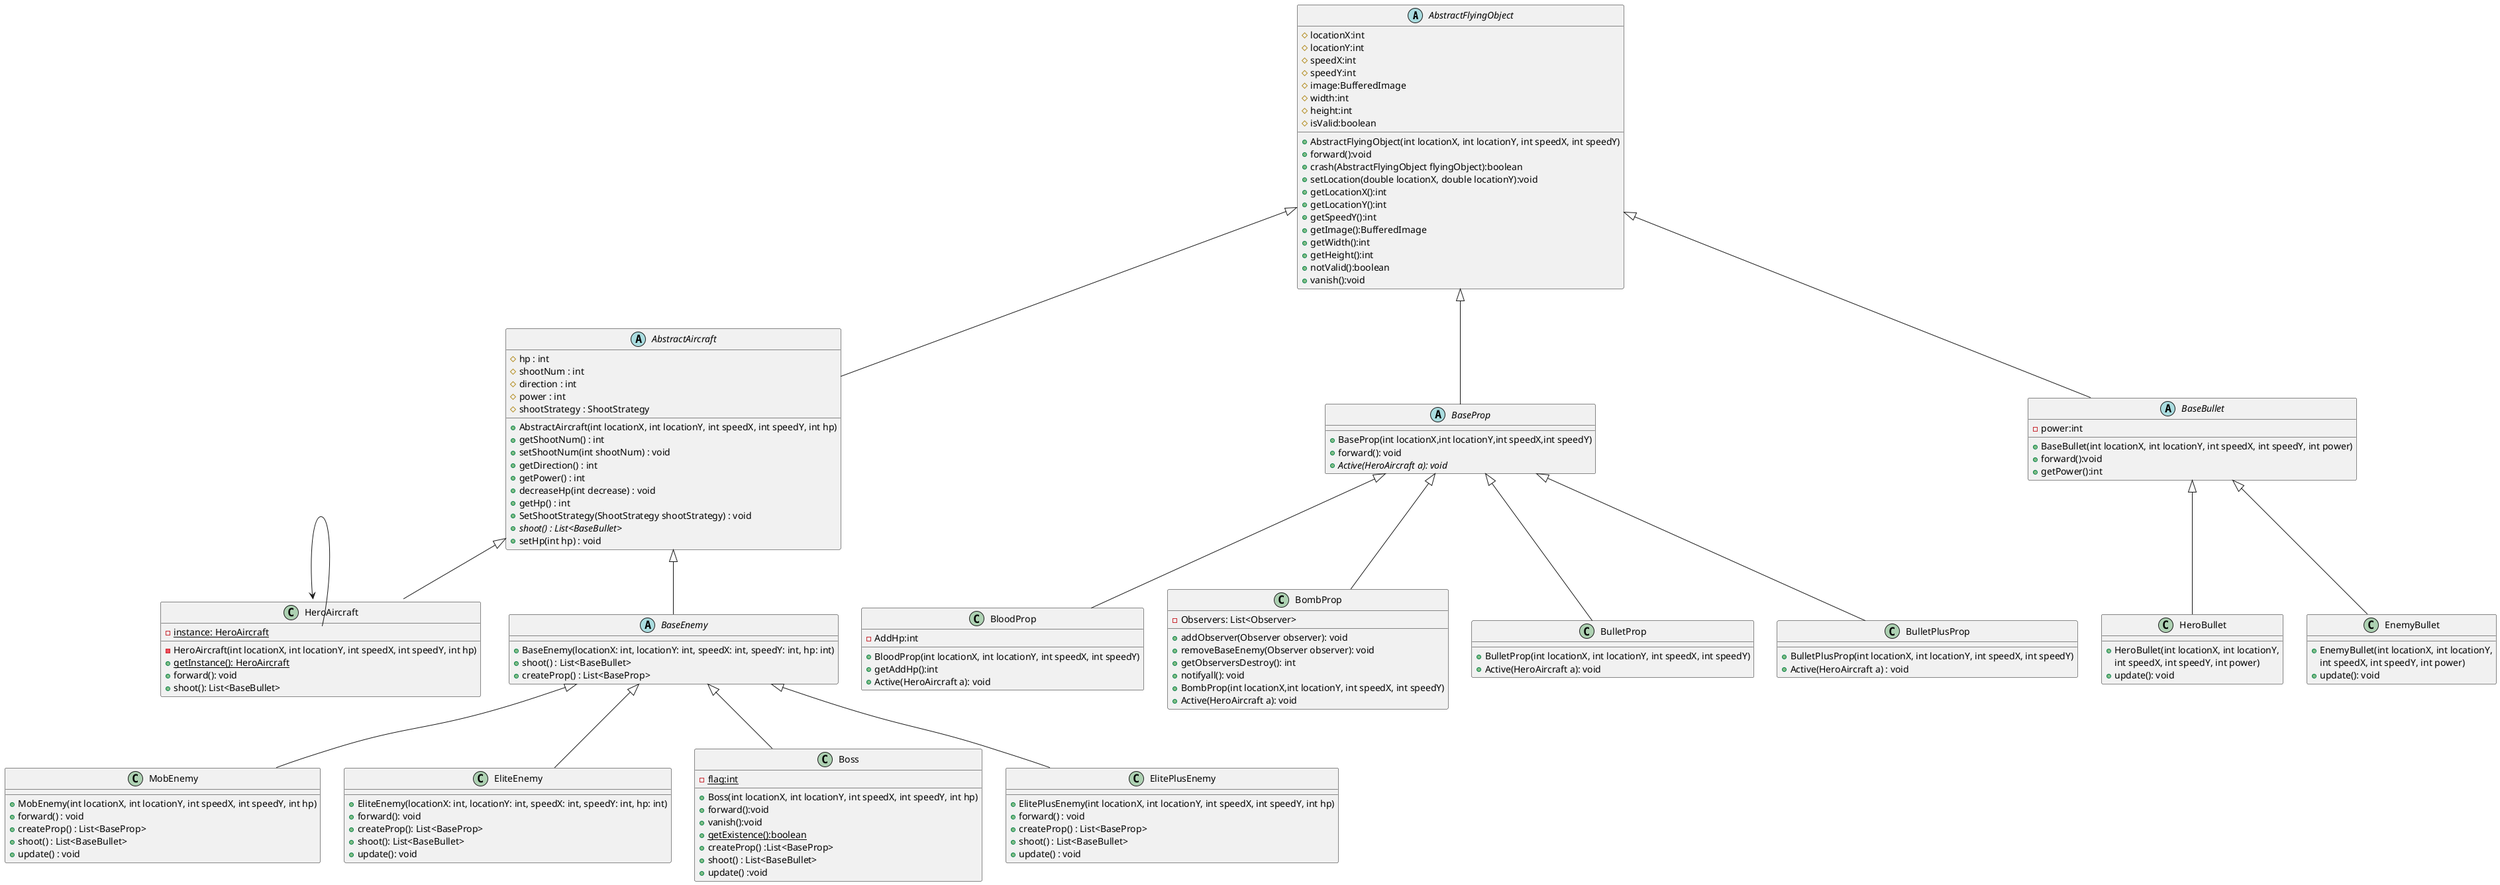 @startuml
'https://plantuml.com/class-diagram

abstract class AbstractFlyingObject
{
    # locationX:int
    # locationY:int
    # speedX:int
    # speedY:int
    # image:BufferedImage
    # width:int
    # height:int
    # isValid:boolean

    + AbstractFlyingObject(int locationX, int locationY, int speedX, int speedY)
    + forward():void
    + crash(AbstractFlyingObject flyingObject):boolean
    + setLocation(double locationX, double locationY):void
    + getLocationX():int
    + getLocationY():int
    + getSpeedY():int
    + getImage():BufferedImage
    + getWidth():int
    + getHeight():int
    + notValid():boolean
    + vanish():void
}
abstract class AbstractAircraft{
    # hp : int
    # shootNum : int
    # direction : int
    # power : int
    # shootStrategy : ShootStrategy

    + AbstractAircraft(int locationX, int locationY, int speedX, int speedY, int hp)
    + getShootNum() : int
    + setShootNum(int shootNum) : void
    + getDirection() : int
    + getPower() : int
    + decreaseHp(int decrease) : void
    + getHp() : int
    + SetShootStrategy(ShootStrategy shootStrategy) : void
    + {abstract} shoot() : List<BaseBullet>
    + setHp(int hp) : void
}


abstract class BaseProp {
    + BaseProp(int locationX,int locationY,int speedX,int speedY)
    + forward(): void
    + {abstract}Active(HeroAircraft a): void
}

class HeroAircraft extends AbstractAircraft{
    - {static} instance: HeroAircraft
    - HeroAircraft(int locationX, int locationY, int speedX, int speedY, int hp)
    + {static} getInstance(): HeroAircraft
    + forward(): void
    + shoot(): List<BaseBullet>
}

HeroAircraft::instance -[hidden]-> HeroAircraft
HeroAircraft::instance -left-> HeroAircraft

abstract class BaseEnemy {
    + BaseEnemy(locationX: int, locationY: int, speedX: int, speedY: int, hp: int)
    + shoot() : List<BaseBullet>
    + createProp() : List<BaseProp>
}
AbstractAircraft <|-- BaseEnemy

class MobEnemy {
    + MobEnemy(int locationX, int locationY, int speedX, int speedY, int hp)
    + forward() : void
    + createProp() : List<BaseProp>
    + shoot() : List<BaseBullet>
    + update() : void
}
BaseEnemy <|-- MobEnemy

class EliteEnemy {
    +EliteEnemy(locationX: int, locationY: int, speedX: int, speedY: int, hp: int)
    +forward(): void
    +createProp(): List<BaseProp>
    +shoot(): List<BaseBullet>
    +update(): void
}
BaseEnemy <|-- EliteEnemy

class Boss extends BaseEnemy {
    - {static} flag:int
    + Boss(int locationX, int locationY, int speedX, int speedY, int hp)
    + forward():void
    + vanish():void
    + {static} getExistence():boolean
    + createProp() :List<BaseProp>
    + shoot() : List<BaseBullet>
    + update() :void
}

class ElitePlusEnemy extends BaseEnemy {
    + ElitePlusEnemy(int locationX, int locationY, int speedX, int speedY, int hp)
    + forward() : void
    + createProp() : List<BaseProp>
    + shoot() : List<BaseBullet>
    + update() : void
}

abstract class BaseBullet
{
    - power:int
    + BaseBullet(int locationX, int locationY, int speedX, int speedY, int power)
    + forward():void
	+ getPower():int
}

class HeroBullet {
    + HeroBullet(int locationX, int locationY,
     int speedX, int speedY, int power)
     + update(): void
}

class EnemyBullet {
    + EnemyBullet(int locationX, int locationY,
     int speedX, int speedY, int power)
    + update(): void
}

BaseBullet <|-- HeroBullet
BaseBullet <|-- EnemyBullet

class BloodProp {
    - AddHp:int
    + BloodProp(int locationX, int locationY, int speedX, int speedY)
    + getAddHp():int
    + Active(HeroAircraft a): void
}
class BombProp {
    -Observers: List<Observer>
    +addObserver(Observer observer): void
    +removeBaseEnemy(Observer observer): void
    +getObserversDestroy(): int
    +notifyall(): void
    +BombProp(int locationX,int locationY, int speedX, int speedY)
    + Active(HeroAircraft a): void
}
class BulletProp {
    + BulletProp(int locationX, int locationY, int speedX, int speedY)
    + Active(HeroAircraft a): void
}

class BulletPlusProp extends BaseProp {
    + BulletPlusProp(int locationX, int locationY, int speedX, int speedY)
    + Active(HeroAircraft a) : void
}

BaseProp <|-- BombProp
BaseProp <|-- BloodProp
BaseProp <|-- BulletProp

AbstractFlyingObject <|-- AbstractAircraft
AbstractFlyingObject <|-- BaseBullet
AbstractFlyingObject <|-- BaseProp

@enduml